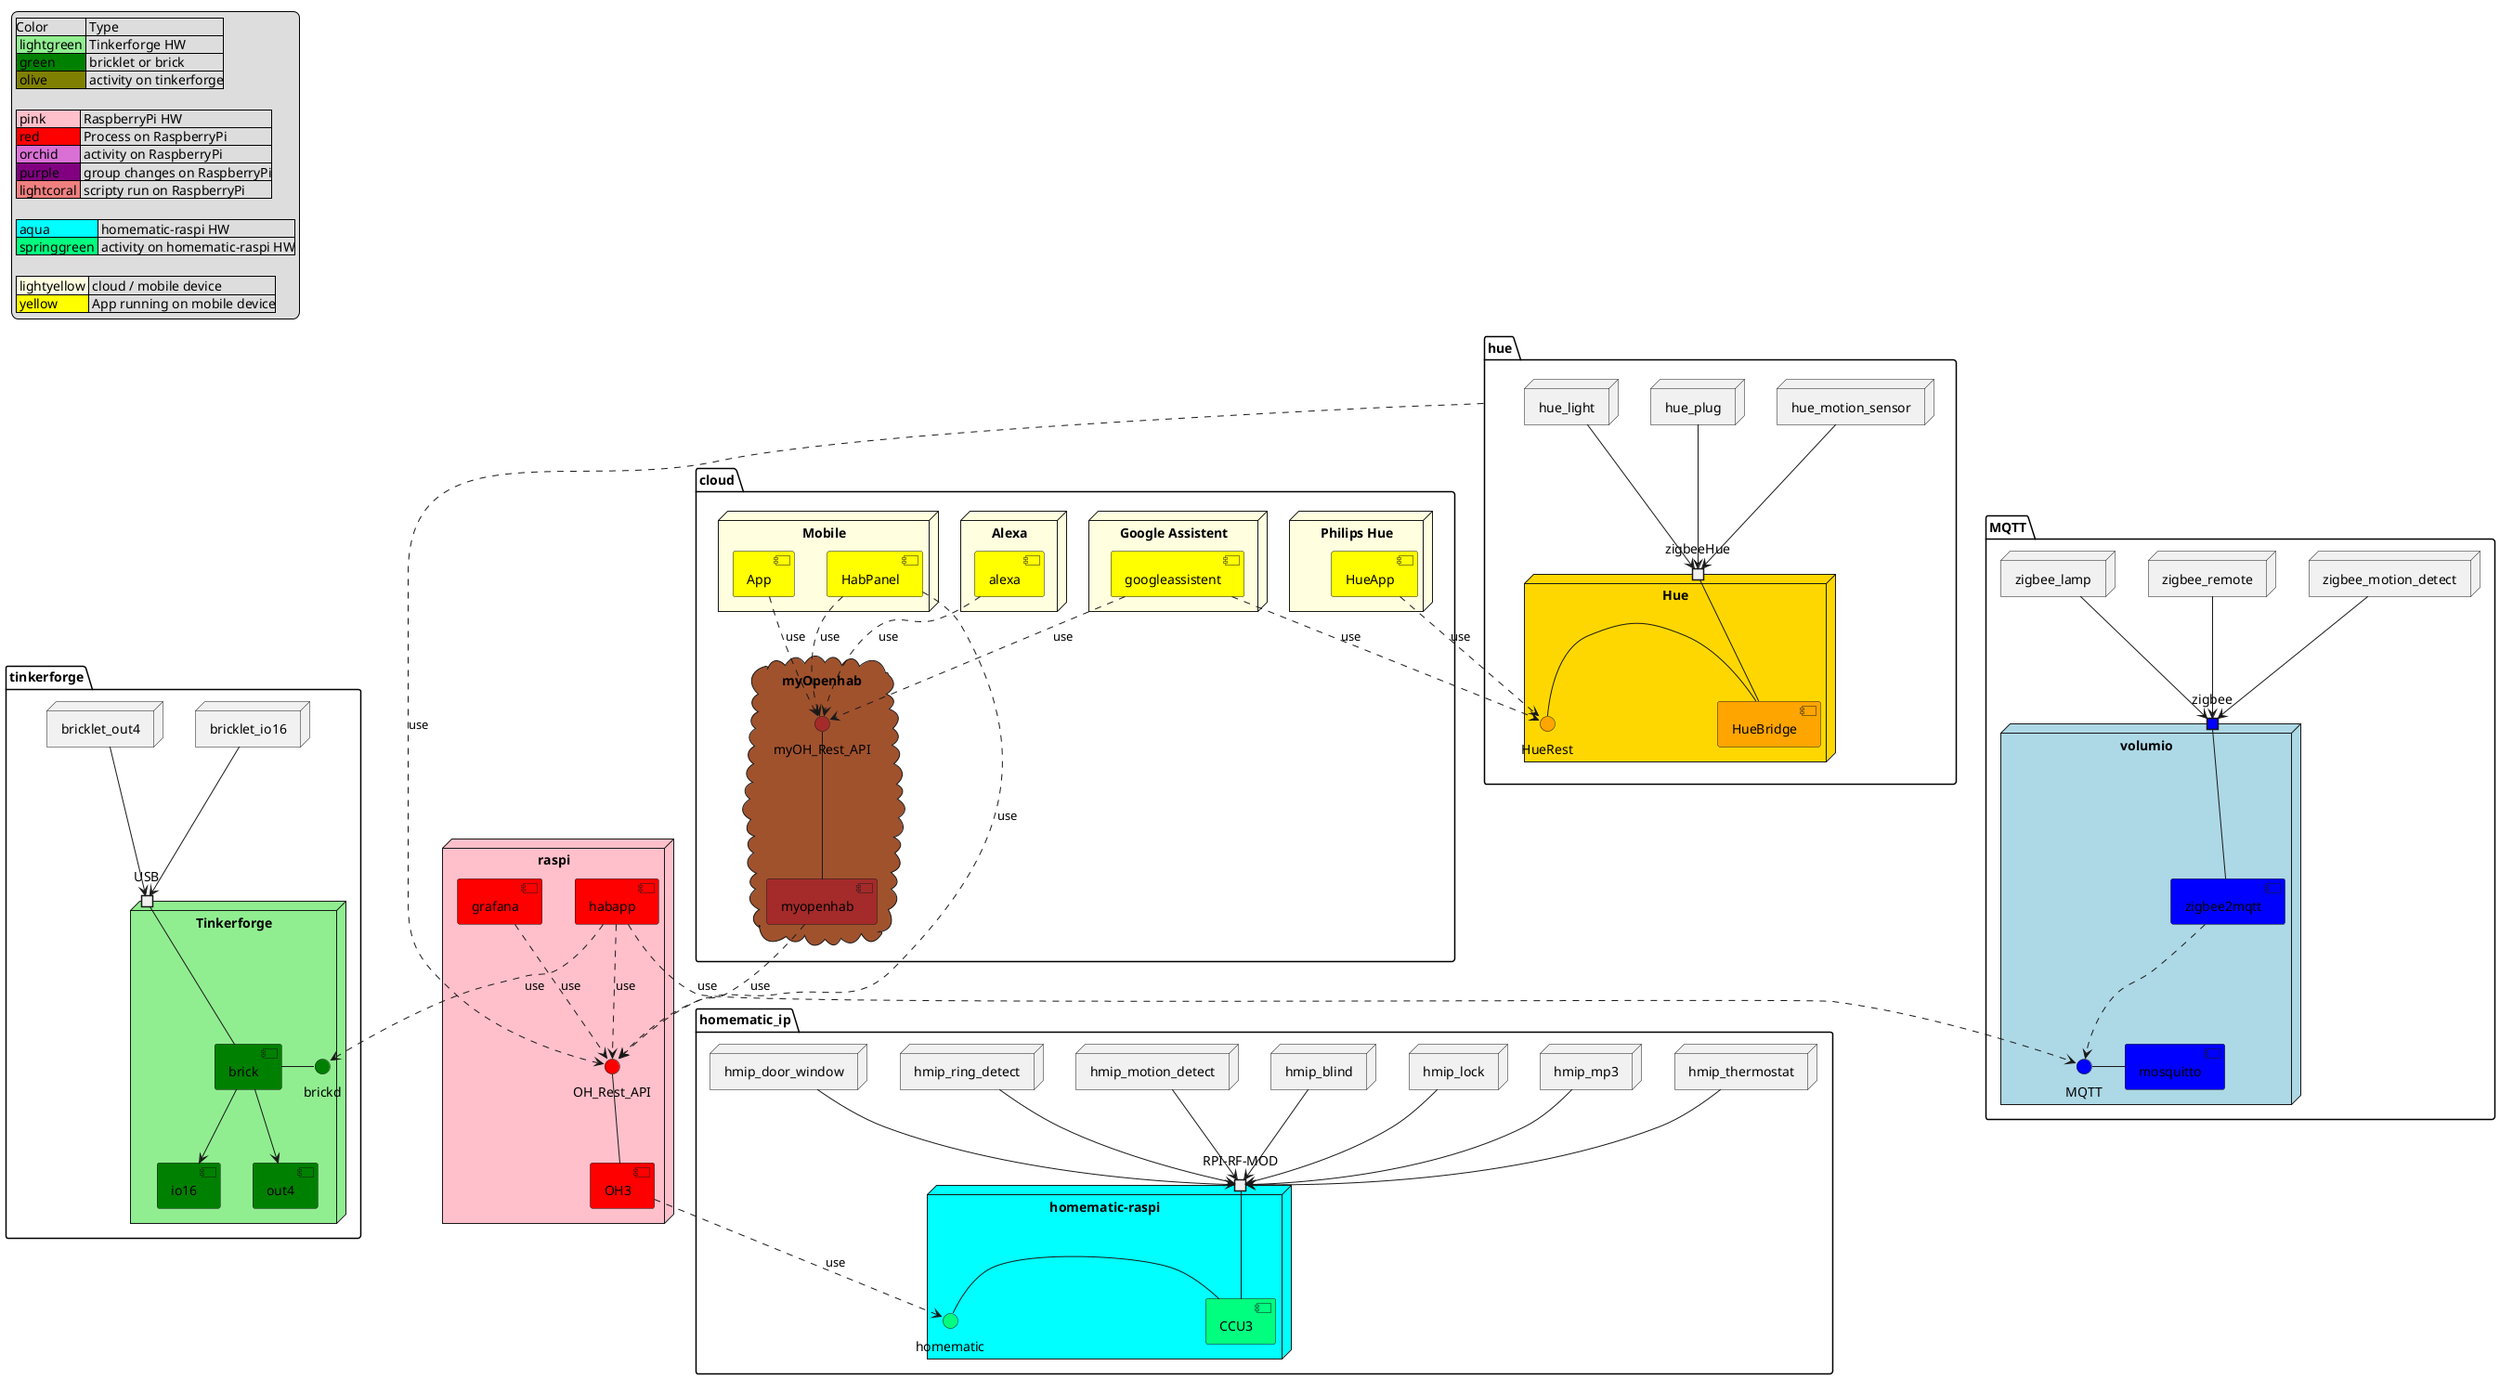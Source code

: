@startuml basic_setup
legend top left
    |Color| Type |
    |<#lightgreen> lightgreen | Tinkerforge HW|
    |<#green> green | bricklet or brick|
    |<#olive> olive | activity on tinkerforge|

    |<#pink> pink | RaspberryPi HW|
    |<#red> red | Process on RaspberryPi|
    |<#orchid> orchid | activity on RaspberryPi|
    |<#purple> purple | group changes on RaspberryPi|
    |<#lightcoral> lightcoral | scripty run on RaspberryPi|

    |<#aqua> aqua | homematic-raspi HW|
    |<#springgreen> springgreen | activity on homematic-raspi HW|

    |<#lightyellow> lightyellow | cloud / mobile device|
    |<#yellow> yellow | App running on mobile device|
endlegend

package tinkerforge {
  node "Tinkerforge" #lightgreen {
    component brick #green {
    }
    component io16 #green {
    }
    component out4 #green {
    }

    port USB as usb
    interface brickd #green

    brick - brickd
    brick - usb

    brick --> io16
    brick --> out4
  }
  node bricklet_io16{
  }
  node bricklet_out4{
  }

  bricklet_io16 --> usb
  bricklet_out4 --> usb
}

node raspi #pink {
  component habapp #red {
  }
  component OH3 as oh #red {
  }
  component grafana #red {
  }

  interface OH_Rest_API as oh_rest #red
  oh -up- oh_rest

  habapp ..> oh_rest : use
  grafana ..> oh_rest : use
}

package MQTT {
  node volumio #lightblue {
    component zigbee2mqtt #blue {
    }
    component mosquitto #blue {
    }

    port zigbee #blue
    interface MQTT as mqtt #blue

    mosquitto -left- mqtt
    zigbee2mqtt - zigbee
    zigbee2mqtt ..> mqtt
  }
  node zigbee_lamp{
  }
  node zigbee_motion_detect{
  }
  node zigbee_remote{
  }

  zigbee_lamp --> zigbee
  zigbee_motion_detect --> zigbee
  zigbee_remote --> zigbee
}

package homematic_ip {
  node homematic-raspi #aqua{
    component CCU3 #springgreen{
    }
    interface homematic #springgreen
    port "RPI-RF-MOD" as rf

    CCU3 - homematic
    CCU3 - rf
  }
  node hmip_blind {
  }
  node hmip_door_window {
  }
  node hmip_lock {
  }
  node hmip_motion_detect {
  }
  node hmip_mp3 {
  }
  node hmip_ring_detect {
  }
  node hmip_thermostat {
  }

  hmip_blind --> rf
  hmip_door_window --> rf
  hmip_lock --> rf
  hmip_motion_detect --> rf
  hmip_mp3 --> rf
  hmip_ring_detect --> rf
  hmip_thermostat --> rf
}

package cloud {
  node "Google Assistent" #lightyellow {
    component googleassistent as google #yellow
  }
  node "Alexa" #lightyellow {
    component alexa #yellow
  }
  node "Philips Hue" #lightyellow {
    component HueApp as hueApp #yellow
  }
  node "Mobile" #lightyellow {
    component HabPanel as habpanel #yellow
    component App as app #yellow
  }
  cloud myOpenhab #sienna {
    component myopenhab #brown

    interface myOH_Rest_API as myOH_Rest #brown

    myopenhab -up- myOH_Rest
  }
}

package hue {
  node "Hue" #gold{
    component HueBridge as hueBridge #orange

    interface HueRest #orange

    port zigbeeHue

    hueBridge -left- HueRest
    hueBridge - zigbeeHue

    hueApp ..> HueRest : use
  }
  node hue_light {
  }
  node hue_motion_sensor {
  }
  node hue_plug {
  }
  hue_light --> zigbeeHue
  hue_motion_sensor --> zigbeeHue
  hue_plug --> zigbeeHue
}

habapp ..> mqtt : use
habapp ..> brickd : use
myopenhab ..> oh_rest : use
hue ..> oh_rest : use
habpanel ..> oh_rest : use

google ..> myOH_Rest : use
google ..> HueRest : use
alexa ..> myOH_Rest : use
habpanel ..> myOH_Rest : use
app ..> myOH_Rest : use

oh ..> homematic : use
@enduml
